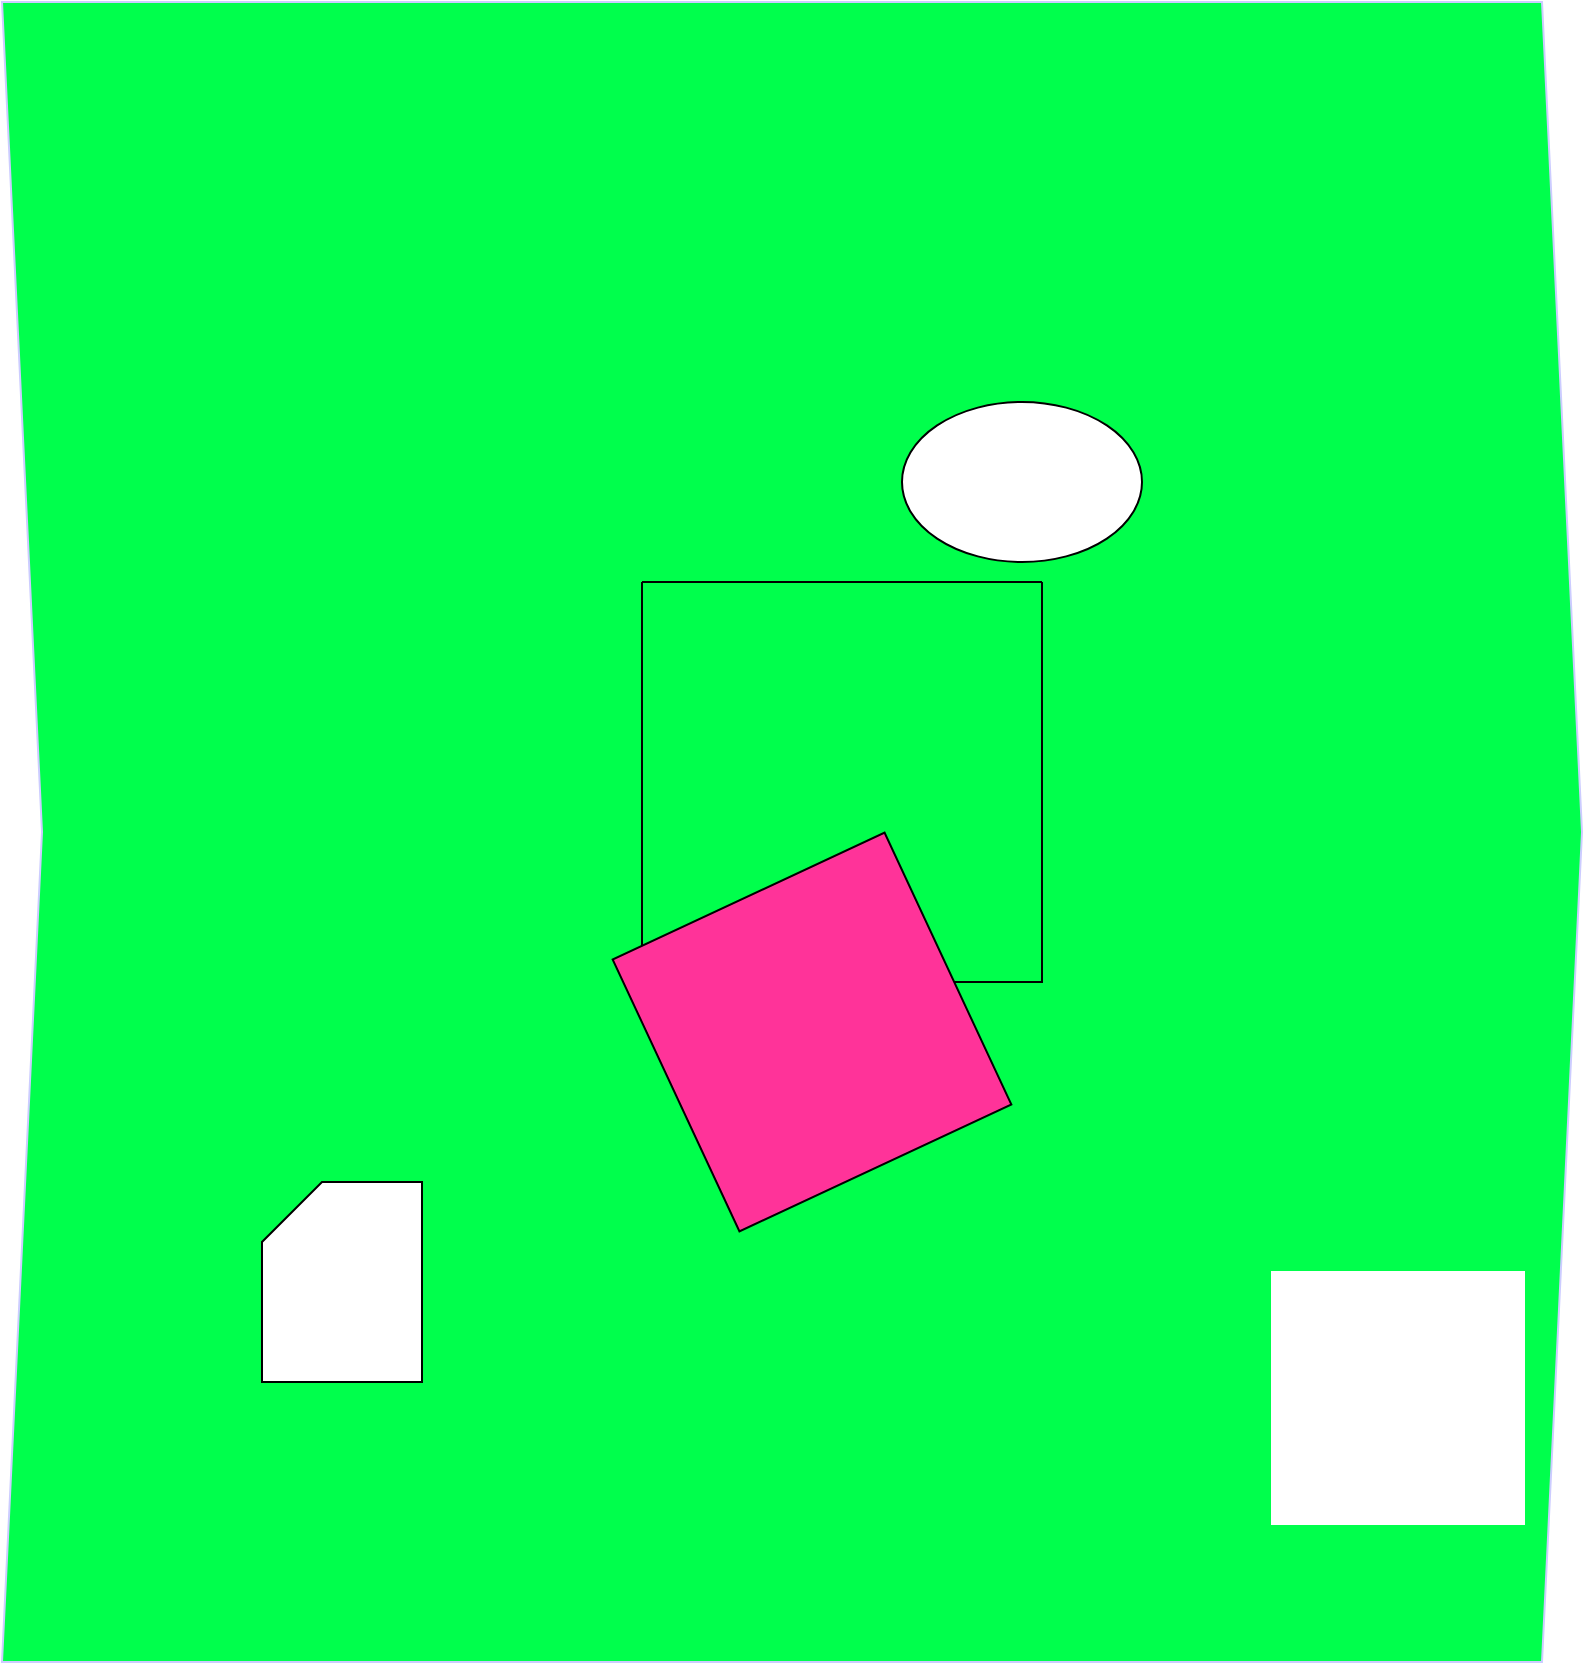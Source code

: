 <mxfile version="22.0.8" type="device">
  <diagram name="Page-1" id="gbYDZWT5PRYvBOE28x2k">
    <mxGraphModel dx="1674" dy="760" grid="1" gridSize="10" guides="1" tooltips="1" connect="1" arrows="1" fold="1" page="1" pageScale="1" pageWidth="850" pageHeight="1100" math="0" shadow="0">
      <root>
        <mxCell id="0" />
        <mxCell id="1" parent="0" />
        <mxCell id="BfYq54kLMphZjaeTMSzu-2" value="" style="shape=step;perimeter=stepPerimeter;whiteSpace=wrap;html=1;fixedSize=1;fillColor=#00FF4C;strokeColor=#CCCCFF;" vertex="1" parent="1">
          <mxGeometry width="790" height="830" as="geometry" />
        </mxCell>
        <mxCell id="BfYq54kLMphZjaeTMSzu-1" value="" style="ellipse;whiteSpace=wrap;html=1;" vertex="1" parent="1">
          <mxGeometry x="450" y="200" width="120" height="80" as="geometry" />
        </mxCell>
        <mxCell id="BfYq54kLMphZjaeTMSzu-3" value="" style="shape=card;whiteSpace=wrap;html=1;" vertex="1" parent="1">
          <mxGeometry x="130" y="590" width="80" height="100" as="geometry" />
        </mxCell>
        <mxCell id="BfYq54kLMphZjaeTMSzu-4" value="" style="swimlane;startSize=0;fillColor=#FF66B3;" vertex="1" parent="1">
          <mxGeometry x="320" y="290" width="200" height="200" as="geometry" />
        </mxCell>
        <mxCell id="BfYq54kLMphZjaeTMSzu-5" value="" style="whiteSpace=wrap;html=1;aspect=fixed;fillColor=#FF3399;rotation=65;" vertex="1" parent="1">
          <mxGeometry x="330" y="440" width="150" height="150" as="geometry" />
        </mxCell>
      </root>
    </mxGraphModel>
  </diagram>
</mxfile>

